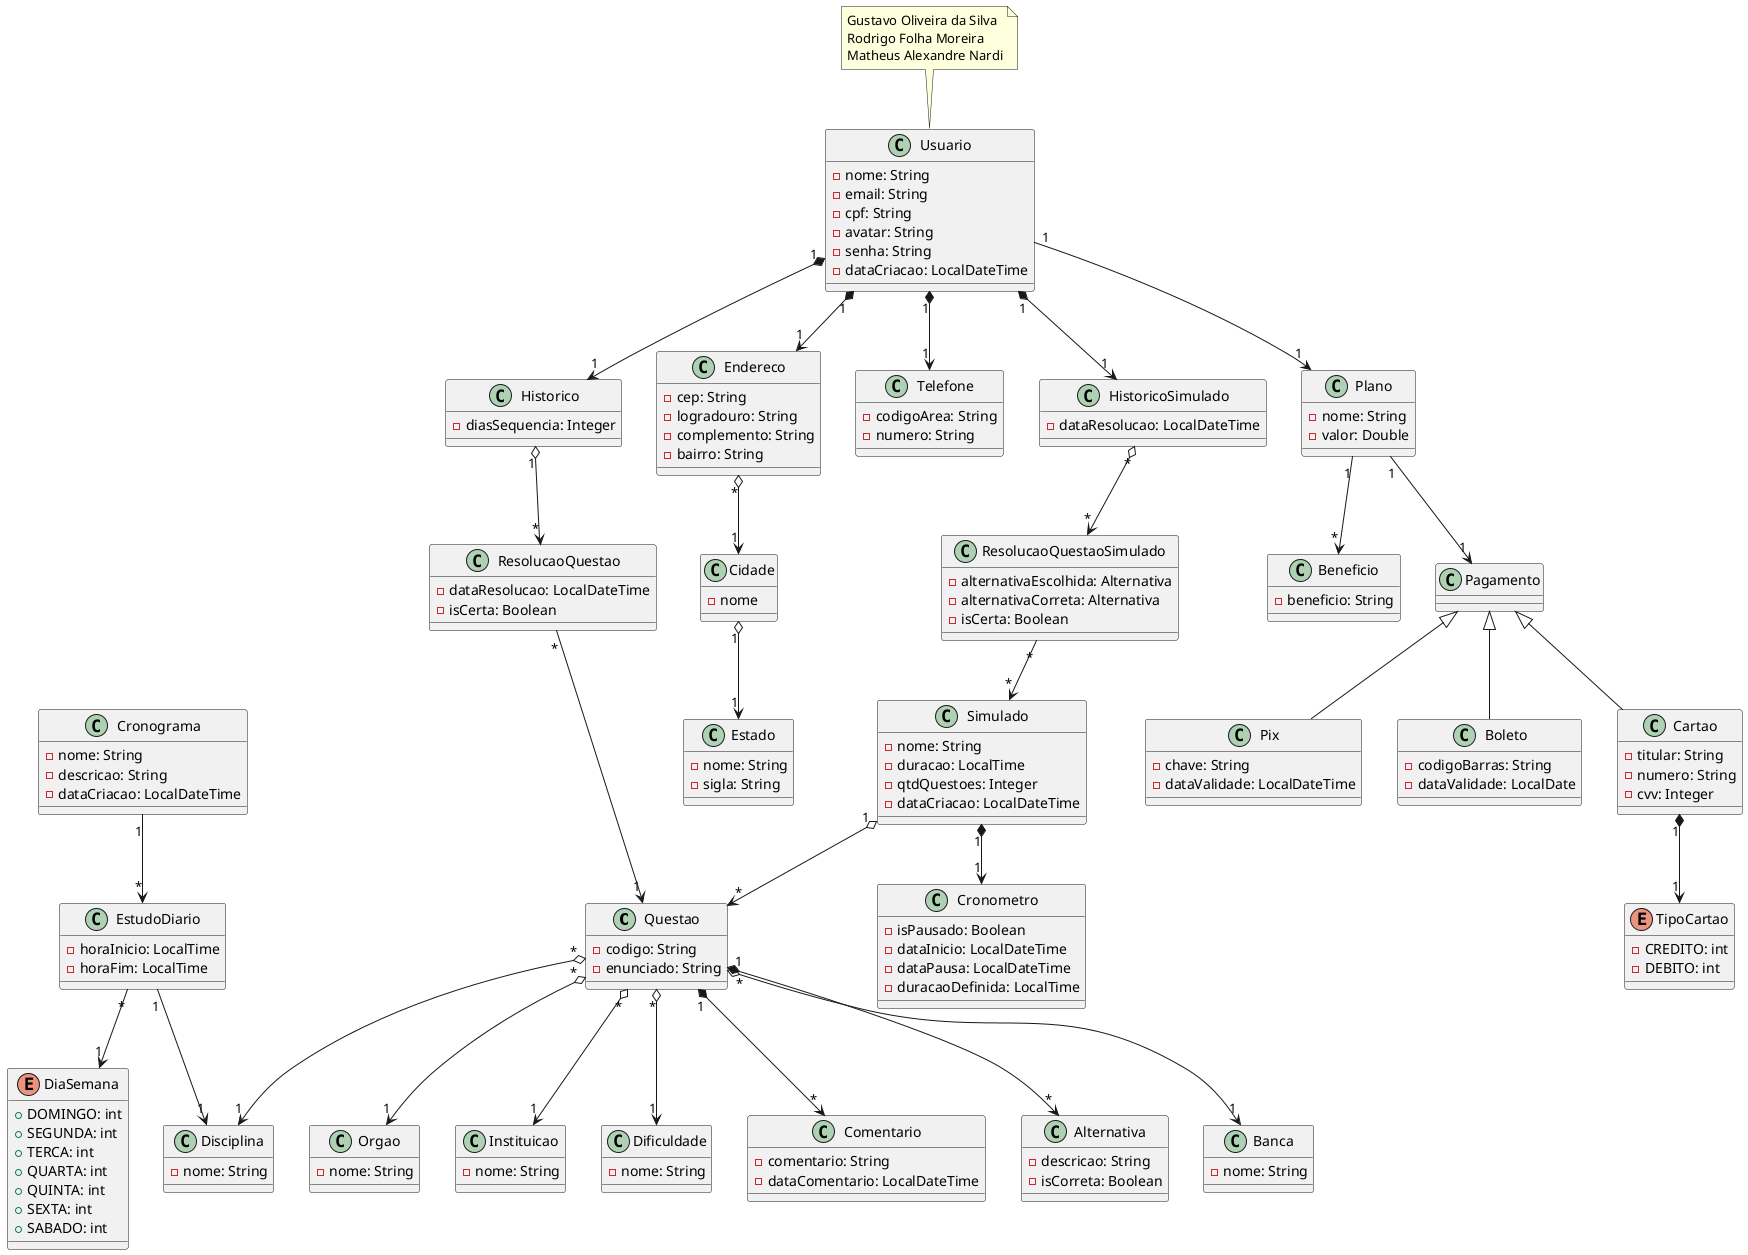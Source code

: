 @startuml Projeto Integrador I

class Questao {
    - codigo: String
    - enunciado: String
}

class Alternativa {
    - descricao: String
    - isCorreta: Boolean
}

class Banca {
    - nome: String
}

class Disciplina {
    - nome: String
}

class Orgao {
    - nome: String
}

class Instituicao {
    - nome: String
}

class Dificuldade {
    - nome: String
}

class ResolucaoQuestao {
    - dataResolucao: LocalDateTime
    - isCerta: Boolean
}

class Usuario {
    - nome: String
    - email: String
    - cpf: String
    - avatar: String
    - senha: String
    - dataCriacao: LocalDateTime 
}

class Historico {
    - diasSequencia: Integer
}

class Endereco {
    - cep: String
    - logradouro: String
    - complemento: String
    - bairro: String
}

class Telefone {
    - codigoArea: String
    - numero: String
}

class Estado {
    - nome: String 
    - sigla: String
}

class Cidade {
    - nome
}

class Comentario{
    - comentario: String
    - dataComentario: LocalDateTime
    
}

class Beneficio{
    - beneficio: String
}

class Plano{
    - nome: String
    - valor: Double
}

class Pagamento{
    
}

class Boleto{
    - codigoBarras: String
    - dataValidade: LocalDate
}

class Pix{
    - chave: String
    - dataValidade: LocalDateTime
}

class Cartao {
    - titular: String
    - numero: String
    - cvv: Integer
}

enum TipoCartao {
    - CREDITO: int
    - DEBITO: int
}

class Simulado{
    - nome: String
    - duracao: LocalTime 
    - qtdQuestoes: Integer
    - dataCriacao: LocalDateTime
}

class HistoricoSimulado {
    - dataResolucao: LocalDateTime
}

class ResolucaoQuestaoSimulado {
    - alternativaEscolhida: Alternativa
    - alternativaCorreta: Alternativa
    - isCerta: Boolean
}

class Cronometro {
    - isPausado: Boolean
    - dataInicio: LocalDateTime
    - dataPausa: LocalDateTime
    - duracaoDefinida: LocalTime
}

class Cronograma{
    - nome: String
    - descricao: String
    - dataCriacao: LocalDateTime
}

enum DiaSemana{
    + DOMINGO: int 
    + SEGUNDA: int
    + TERCA: int
    + QUARTA: int
    + QUINTA: int 
    + SEXTA: int
    + SABADO: int
}


class EstudoDiario{ 
    - horaInicio: LocalTime
    - horaFim: LocalTime
}

''RELACIONAMENTOS
Usuario "1" *--> "1" Telefone
Usuario "1" *--> "1" Endereco
Usuario "1" *--> "1" Historico
Usuario "1" *--> "1" HistoricoSimulado
Usuario "1" --> "1" Plano


Cartao "1" *--> "1" TipoCartao


Historico "1" o--> "*" ResolucaoQuestao

Plano "1" --> "*" Beneficio

Plano "1" --> "1" Pagamento
    
Cidade "1" o--> "1" Estado

Endereco "*" o--> "1" Cidade

Simulado "1" o--> "*" Questao
Simulado "1"  *-->  "1" Cronometro

ResolucaoQuestaoSimulado "*" --> "*" Simulado

HistoricoSimulado "*" o--> "*" ResolucaoQuestaoSimulado

Questao "*" o--> "1" Banca
Questao "*" o--> "1" Disciplina
Questao "1" *--> "*" Alternativa
Questao "*" o--> "1" Orgao
Questao "*" o--> "1" Instituicao
Questao "*" o--> "1" Dificuldade
Questao "1" *--> "*" Comentario

ResolucaoQuestao "*" --> "1" Questao

Pagamento <|-- Boleto
Pagamento <|-- Pix
Pagamento <|-- Cartao

Cronograma "1" --> "*" EstudoDiario
EstudoDiario "*" --> "1" DiaSemana
EstudoDiario "1" --> "1" Disciplina

note top of Usuario {
    Gustavo Oliveira da Silva
    Rodrigo Folha Moreira
    Matheus Alexandre Nardi
}
        

@enduml